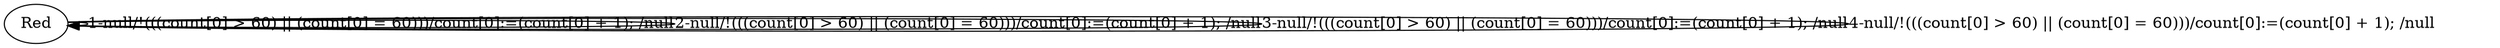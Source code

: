 # Total number of goals covered by this test: 1
# Red --> Red

digraph g {
"Red" -> "Red" [label = "1-null/!(((count[0] > 60) || (count[0] = 60)))/count[0]:=(count[0] + 1); /null"];
"Red" -> "Red" [label = "2-null/!(((count[0] > 60) || (count[0] = 60)))/count[0]:=(count[0] + 1); /null"];
"Red" -> "Red" [label = "3-null/!(((count[0] > 60) || (count[0] = 60)))/count[0]:=(count[0] + 1); /null"];
"Red" -> "Red" [label = "4-null/!(((count[0] > 60) || (count[0] = 60)))/count[0]:=(count[0] + 1); /null"];
}